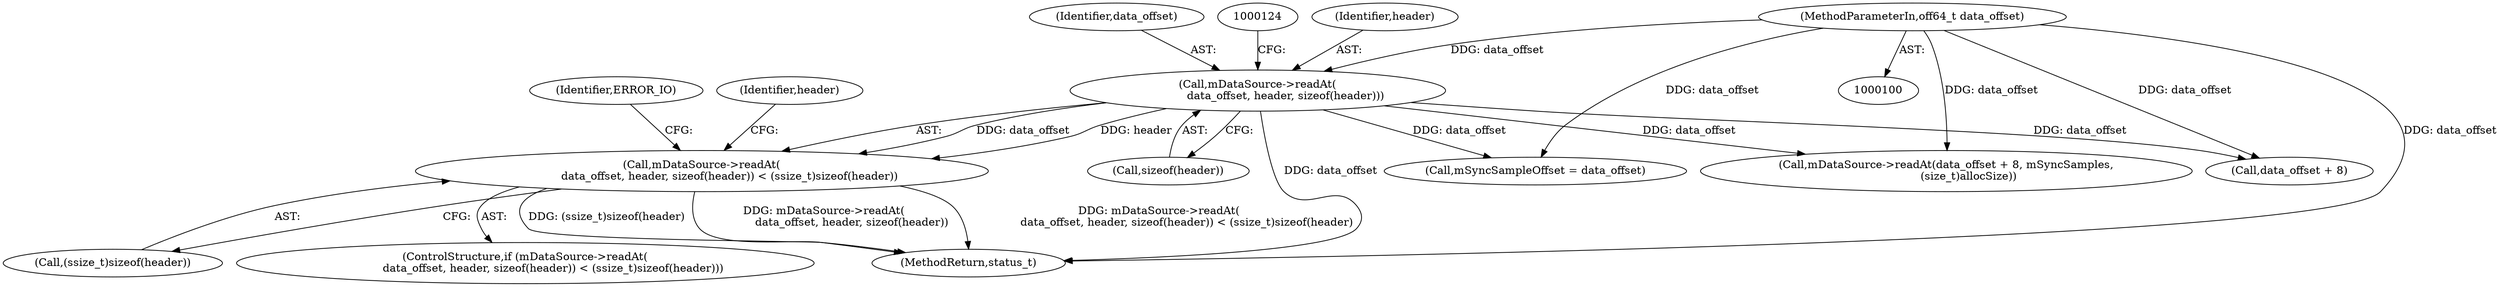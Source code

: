 digraph "0_Android_7fa3f552a6f34ed05c15e64ea30b8eed53f77a41@API" {
"1000117" [label="(Call,mDataSource->readAt(\n                data_offset, header, sizeof(header)) < (ssize_t)sizeof(header))"];
"1000118" [label="(Call,mDataSource->readAt(\n                data_offset, header, sizeof(header)))"];
"1000101" [label="(MethodParameterIn,off64_t data_offset)"];
"1000211" [label="(Call,data_offset + 8)"];
"1000268" [label="(MethodReturn,status_t)"];
"1000129" [label="(Identifier,ERROR_IO)"];
"1000121" [label="(Call,sizeof(header))"];
"1000133" [label="(Identifier,header)"];
"1000117" [label="(Call,mDataSource->readAt(\n                data_offset, header, sizeof(header)) < (ssize_t)sizeof(header))"];
"1000260" [label="(Call,mSyncSampleOffset = data_offset)"];
"1000210" [label="(Call,mDataSource->readAt(data_offset + 8, mSyncSamples,\n             (size_t)allocSize))"];
"1000120" [label="(Identifier,header)"];
"1000119" [label="(Identifier,data_offset)"];
"1000118" [label="(Call,mDataSource->readAt(\n                data_offset, header, sizeof(header)))"];
"1000123" [label="(Call,(ssize_t)sizeof(header))"];
"1000101" [label="(MethodParameterIn,off64_t data_offset)"];
"1000116" [label="(ControlStructure,if (mDataSource->readAt(\n                data_offset, header, sizeof(header)) < (ssize_t)sizeof(header)))"];
"1000117" -> "1000116"  [label="AST: "];
"1000117" -> "1000123"  [label="CFG: "];
"1000118" -> "1000117"  [label="AST: "];
"1000123" -> "1000117"  [label="AST: "];
"1000129" -> "1000117"  [label="CFG: "];
"1000133" -> "1000117"  [label="CFG: "];
"1000117" -> "1000268"  [label="DDG: mDataSource->readAt(\n                data_offset, header, sizeof(header)) < (ssize_t)sizeof(header)"];
"1000117" -> "1000268"  [label="DDG: (ssize_t)sizeof(header)"];
"1000117" -> "1000268"  [label="DDG: mDataSource->readAt(\n                data_offset, header, sizeof(header))"];
"1000118" -> "1000117"  [label="DDG: data_offset"];
"1000118" -> "1000117"  [label="DDG: header"];
"1000118" -> "1000121"  [label="CFG: "];
"1000119" -> "1000118"  [label="AST: "];
"1000120" -> "1000118"  [label="AST: "];
"1000121" -> "1000118"  [label="AST: "];
"1000124" -> "1000118"  [label="CFG: "];
"1000118" -> "1000268"  [label="DDG: data_offset"];
"1000101" -> "1000118"  [label="DDG: data_offset"];
"1000118" -> "1000210"  [label="DDG: data_offset"];
"1000118" -> "1000211"  [label="DDG: data_offset"];
"1000118" -> "1000260"  [label="DDG: data_offset"];
"1000101" -> "1000100"  [label="AST: "];
"1000101" -> "1000268"  [label="DDG: data_offset"];
"1000101" -> "1000210"  [label="DDG: data_offset"];
"1000101" -> "1000211"  [label="DDG: data_offset"];
"1000101" -> "1000260"  [label="DDG: data_offset"];
}
